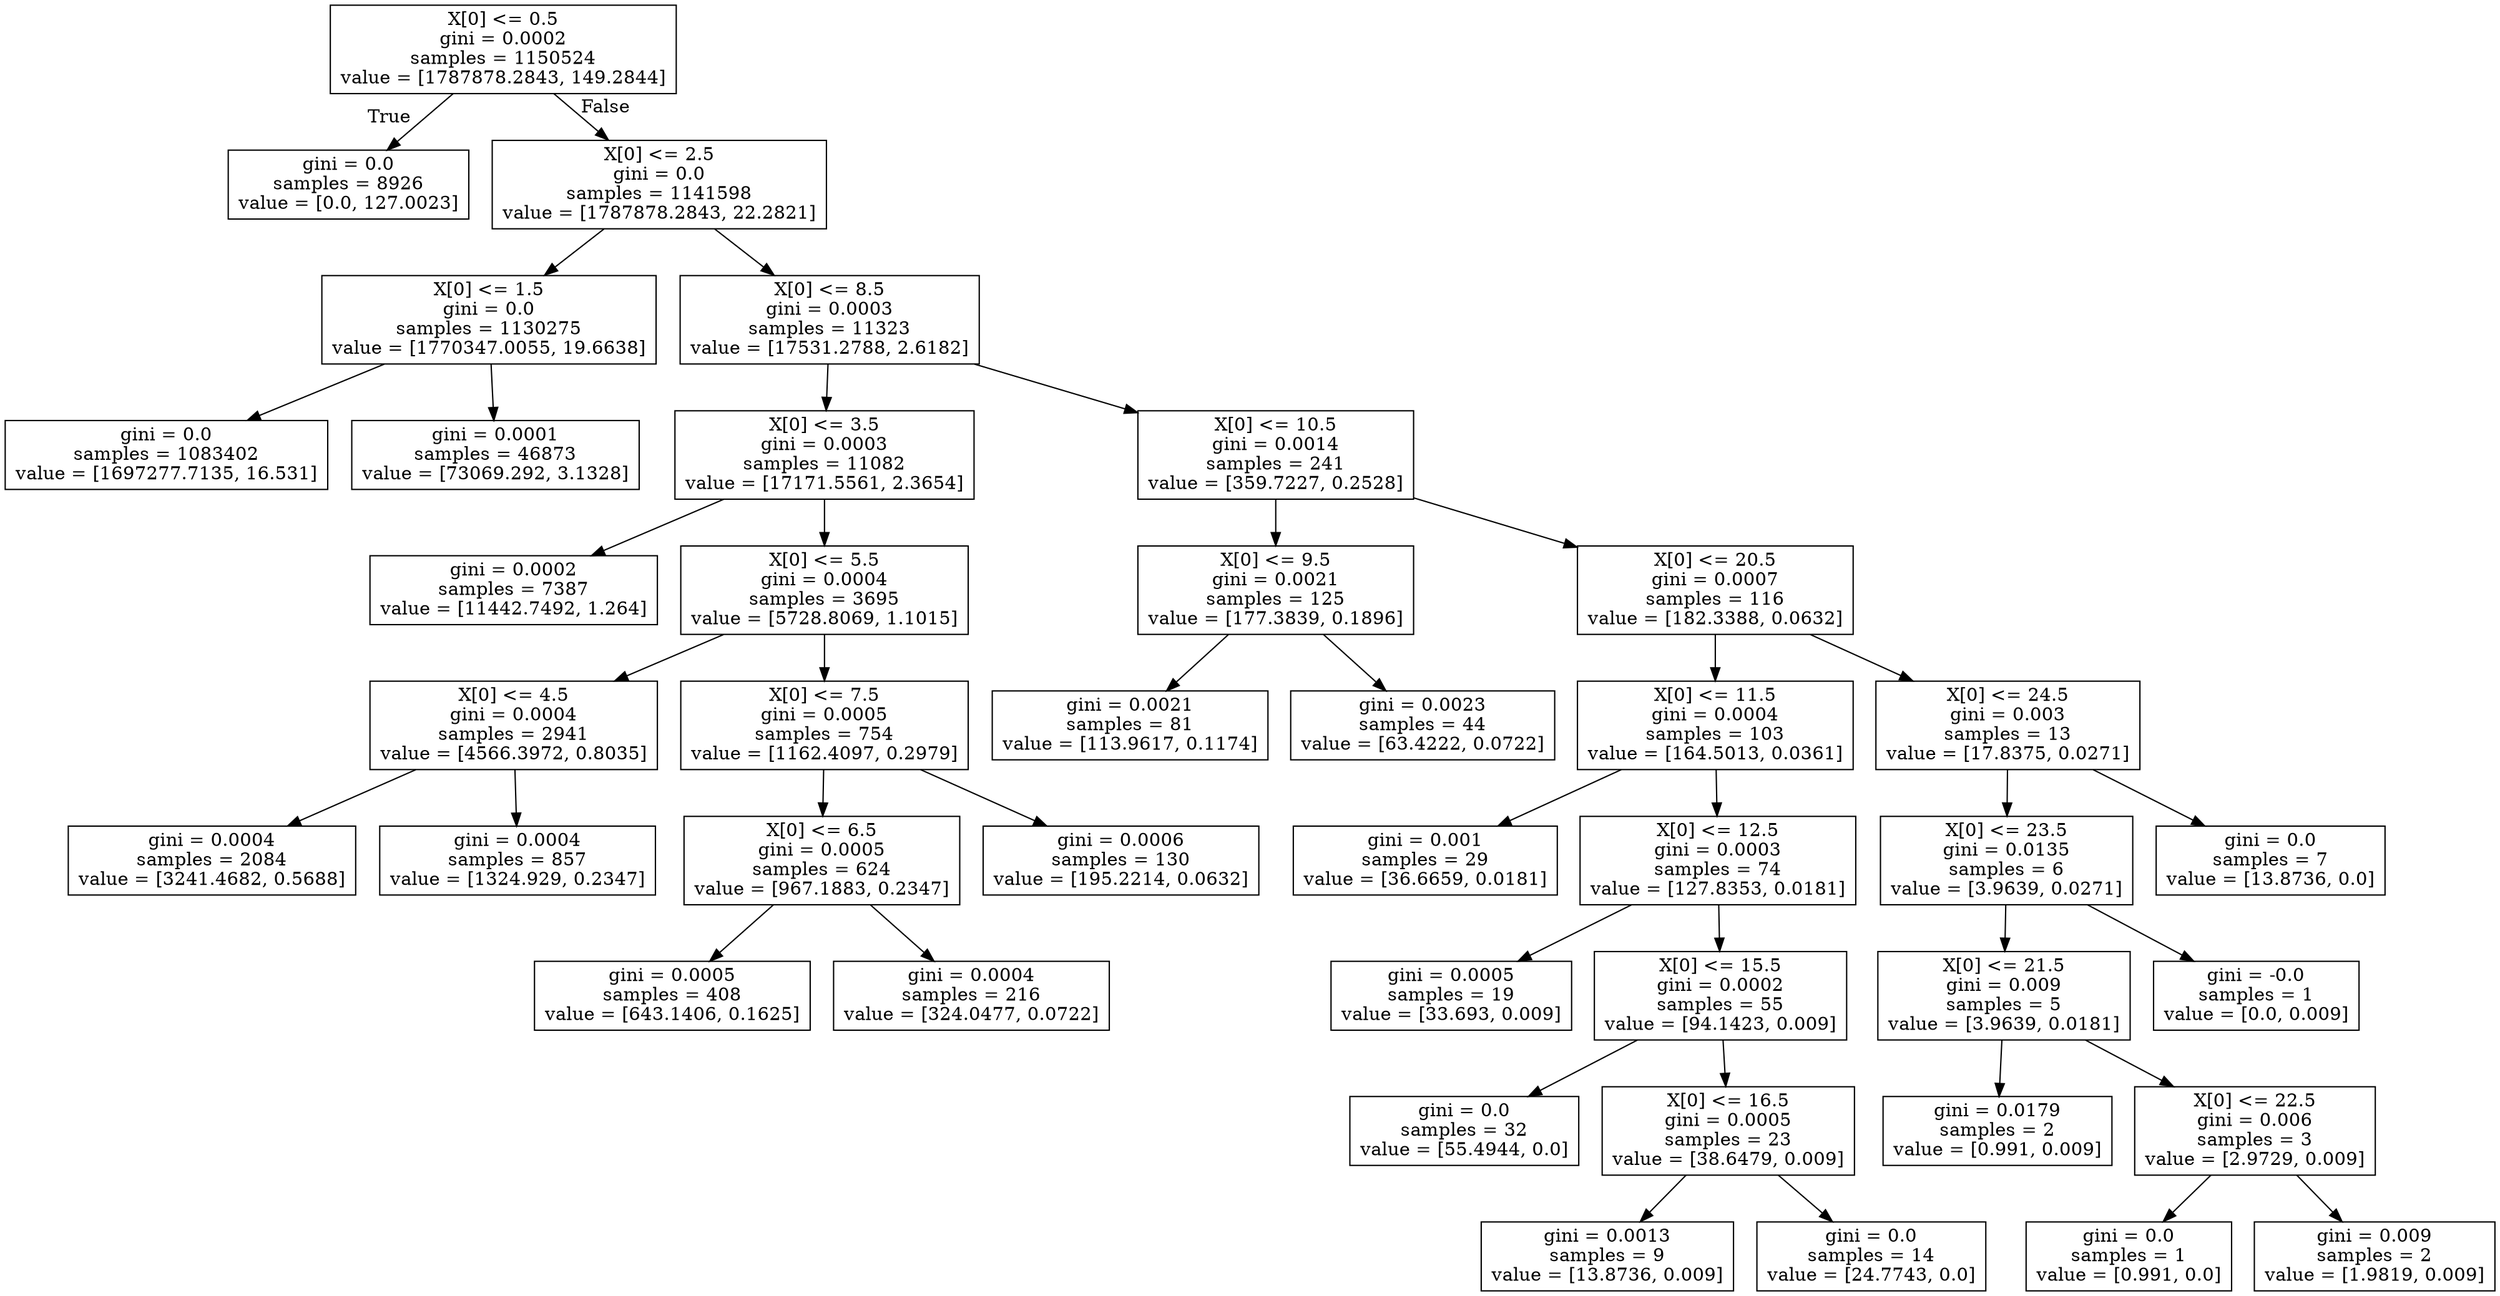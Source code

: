 digraph Tree {
node [shape=box] ;
0 [label="X[0] <= 0.5\ngini = 0.0002\nsamples = 1150524\nvalue = [1787878.2843, 149.2844]"] ;
1 [label="gini = 0.0\nsamples = 8926\nvalue = [0.0, 127.0023]"] ;
0 -> 1 [labeldistance=2.5, labelangle=45, headlabel="True"] ;
2 [label="X[0] <= 2.5\ngini = 0.0\nsamples = 1141598\nvalue = [1787878.2843, 22.2821]"] ;
0 -> 2 [labeldistance=2.5, labelangle=-45, headlabel="False"] ;
3 [label="X[0] <= 1.5\ngini = 0.0\nsamples = 1130275\nvalue = [1770347.0055, 19.6638]"] ;
2 -> 3 ;
4 [label="gini = 0.0\nsamples = 1083402\nvalue = [1697277.7135, 16.531]"] ;
3 -> 4 ;
5 [label="gini = 0.0001\nsamples = 46873\nvalue = [73069.292, 3.1328]"] ;
3 -> 5 ;
6 [label="X[0] <= 8.5\ngini = 0.0003\nsamples = 11323\nvalue = [17531.2788, 2.6182]"] ;
2 -> 6 ;
7 [label="X[0] <= 3.5\ngini = 0.0003\nsamples = 11082\nvalue = [17171.5561, 2.3654]"] ;
6 -> 7 ;
8 [label="gini = 0.0002\nsamples = 7387\nvalue = [11442.7492, 1.264]"] ;
7 -> 8 ;
9 [label="X[0] <= 5.5\ngini = 0.0004\nsamples = 3695\nvalue = [5728.8069, 1.1015]"] ;
7 -> 9 ;
10 [label="X[0] <= 4.5\ngini = 0.0004\nsamples = 2941\nvalue = [4566.3972, 0.8035]"] ;
9 -> 10 ;
11 [label="gini = 0.0004\nsamples = 2084\nvalue = [3241.4682, 0.5688]"] ;
10 -> 11 ;
12 [label="gini = 0.0004\nsamples = 857\nvalue = [1324.929, 0.2347]"] ;
10 -> 12 ;
13 [label="X[0] <= 7.5\ngini = 0.0005\nsamples = 754\nvalue = [1162.4097, 0.2979]"] ;
9 -> 13 ;
14 [label="X[0] <= 6.5\ngini = 0.0005\nsamples = 624\nvalue = [967.1883, 0.2347]"] ;
13 -> 14 ;
15 [label="gini = 0.0005\nsamples = 408\nvalue = [643.1406, 0.1625]"] ;
14 -> 15 ;
16 [label="gini = 0.0004\nsamples = 216\nvalue = [324.0477, 0.0722]"] ;
14 -> 16 ;
17 [label="gini = 0.0006\nsamples = 130\nvalue = [195.2214, 0.0632]"] ;
13 -> 17 ;
18 [label="X[0] <= 10.5\ngini = 0.0014\nsamples = 241\nvalue = [359.7227, 0.2528]"] ;
6 -> 18 ;
19 [label="X[0] <= 9.5\ngini = 0.0021\nsamples = 125\nvalue = [177.3839, 0.1896]"] ;
18 -> 19 ;
20 [label="gini = 0.0021\nsamples = 81\nvalue = [113.9617, 0.1174]"] ;
19 -> 20 ;
21 [label="gini = 0.0023\nsamples = 44\nvalue = [63.4222, 0.0722]"] ;
19 -> 21 ;
22 [label="X[0] <= 20.5\ngini = 0.0007\nsamples = 116\nvalue = [182.3388, 0.0632]"] ;
18 -> 22 ;
23 [label="X[0] <= 11.5\ngini = 0.0004\nsamples = 103\nvalue = [164.5013, 0.0361]"] ;
22 -> 23 ;
24 [label="gini = 0.001\nsamples = 29\nvalue = [36.6659, 0.0181]"] ;
23 -> 24 ;
25 [label="X[0] <= 12.5\ngini = 0.0003\nsamples = 74\nvalue = [127.8353, 0.0181]"] ;
23 -> 25 ;
26 [label="gini = 0.0005\nsamples = 19\nvalue = [33.693, 0.009]"] ;
25 -> 26 ;
27 [label="X[0] <= 15.5\ngini = 0.0002\nsamples = 55\nvalue = [94.1423, 0.009]"] ;
25 -> 27 ;
28 [label="gini = 0.0\nsamples = 32\nvalue = [55.4944, 0.0]"] ;
27 -> 28 ;
29 [label="X[0] <= 16.5\ngini = 0.0005\nsamples = 23\nvalue = [38.6479, 0.009]"] ;
27 -> 29 ;
30 [label="gini = 0.0013\nsamples = 9\nvalue = [13.8736, 0.009]"] ;
29 -> 30 ;
31 [label="gini = 0.0\nsamples = 14\nvalue = [24.7743, 0.0]"] ;
29 -> 31 ;
32 [label="X[0] <= 24.5\ngini = 0.003\nsamples = 13\nvalue = [17.8375, 0.0271]"] ;
22 -> 32 ;
33 [label="X[0] <= 23.5\ngini = 0.0135\nsamples = 6\nvalue = [3.9639, 0.0271]"] ;
32 -> 33 ;
34 [label="X[0] <= 21.5\ngini = 0.009\nsamples = 5\nvalue = [3.9639, 0.0181]"] ;
33 -> 34 ;
35 [label="gini = 0.0179\nsamples = 2\nvalue = [0.991, 0.009]"] ;
34 -> 35 ;
36 [label="X[0] <= 22.5\ngini = 0.006\nsamples = 3\nvalue = [2.9729, 0.009]"] ;
34 -> 36 ;
37 [label="gini = 0.0\nsamples = 1\nvalue = [0.991, 0.0]"] ;
36 -> 37 ;
38 [label="gini = 0.009\nsamples = 2\nvalue = [1.9819, 0.009]"] ;
36 -> 38 ;
39 [label="gini = -0.0\nsamples = 1\nvalue = [0.0, 0.009]"] ;
33 -> 39 ;
40 [label="gini = 0.0\nsamples = 7\nvalue = [13.8736, 0.0]"] ;
32 -> 40 ;
}
